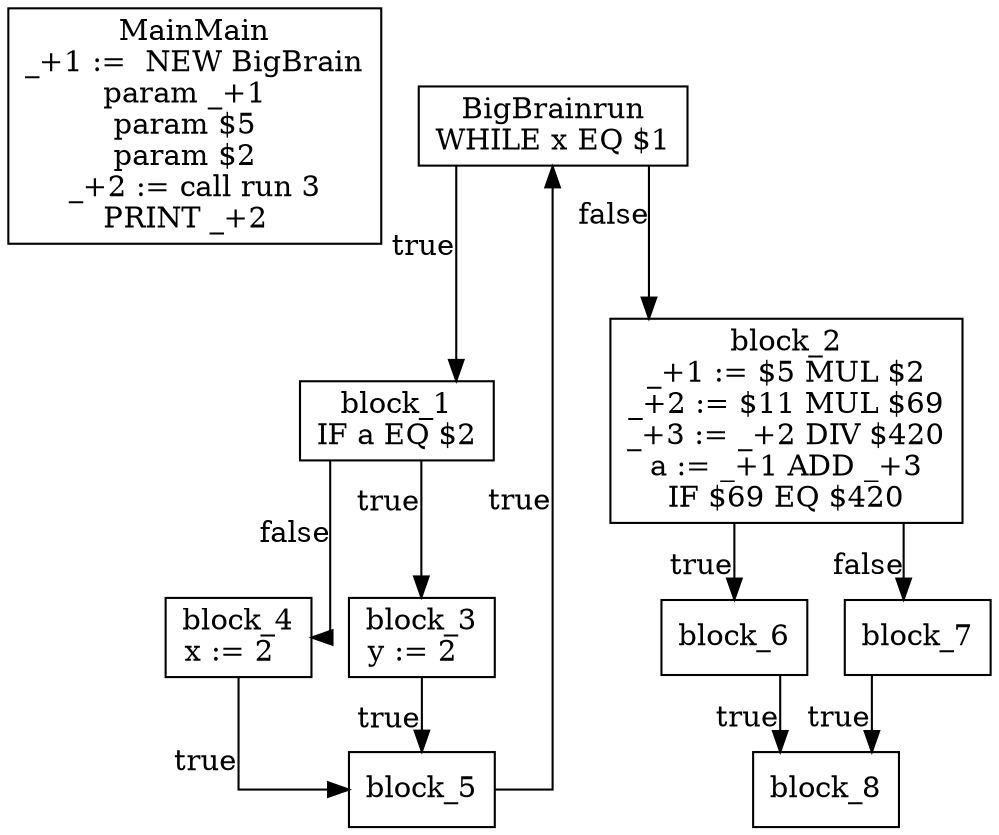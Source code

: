 digraph {
  graph [splines=ortho]
  node [shape=box]
  MainMain [label="MainMain\n_+1 :=  NEW BigBrain\nparam _+1  \nparam $5  \nparam $2  \n_+2 := call run 3\nPRINT _+2  \n"];
  BigBrainrun [label="BigBrainrun\nWHILE x EQ $1\n"];
  BigBrainrun -> block_1[xlabel="true"];
  block_1 [label="block_1\nIF a EQ $2\n"];
  block_1 -> block_3[xlabel="true"];
  block_3 [label="block_3\ny := 2  \n"];
  block_3 -> block_5[xlabel="true"];
  block_5 [label="block_5\n"];
  block_5 -> BigBrainrun[xlabel="true"];
  block_1 -> block_4[xlabel="false"];
  block_4 [label="block_4\nx := 2  \n"];
  block_4 -> block_5[xlabel="true"];
  BigBrainrun -> block_2[xlabel="false"];
  block_2 [label="block_2\n_+1 := $5 MUL $2\n_+2 := $11 MUL $69\n_+3 := _+2 DIV $420\na := _+1 ADD _+3\nIF $69 EQ $420\n"];
  block_2 -> block_6[xlabel="true"];
  block_6 [label="block_6\n"];
  block_6 -> block_8[xlabel="true"];
  block_8 [label="block_8\n"];
  block_2 -> block_7[xlabel="false"];
  block_7 [label="block_7\n"];
  block_7 -> block_8[xlabel="true"];
}